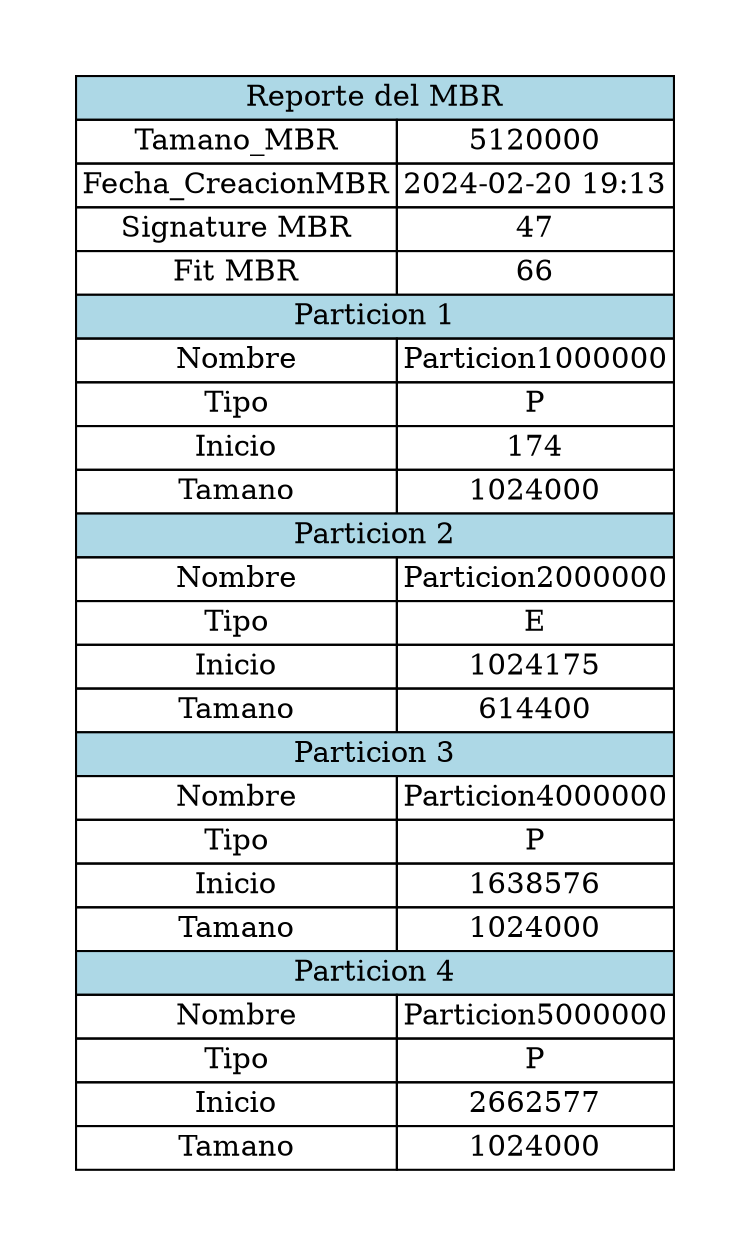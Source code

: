 digraph { graph [pad="0.5", nodesep="0.5", ranksep="2", splines="ortho"];node [shape=plain]rankdir=LR;Foo [label=<<table border="0" cellborder="1" cellspacing="0"><tr><td colspan="2" bgcolor="lightblue">Reporte del MBR</td></tr><tr><td>Tamano_MBR</td><td>5120000</td></tr><tr><td>Fecha_CreacionMBR</td><td>2024-02-20 19:13</td></tr><tr><td>Signature MBR</td><td>47</td></tr><tr><td>Fit MBR</td><td>66</td></tr><tr><td colspan="2" bgcolor="lightblue">Particion 1</td></tr><tr><td>Nombre</td><td>Particion1000000</td></tr><tr><td>Tipo</td><td>P</td></tr><tr><td>Inicio</td><td>174</td></tr><tr><td>Tamano</td><td>1024000</td></tr><tr><td colspan="2" bgcolor="lightblue">Particion 2</td></tr><tr><td>Nombre</td><td>Particion2000000</td></tr><tr><td>Tipo</td><td>E</td></tr><tr><td>Inicio</td><td>1024175</td></tr><tr><td>Tamano</td><td>614400</td></tr><tr><td colspan="2" bgcolor="lightblue">Particion 3</td></tr><tr><td>Nombre</td><td>Particion4000000</td></tr><tr><td>Tipo</td><td>P</td></tr><tr><td>Inicio</td><td>1638576</td></tr><tr><td>Tamano</td><td>1024000</td></tr><tr><td colspan="2" bgcolor="lightblue">Particion 4</td></tr><tr><td>Nombre</td><td>Particion5000000</td></tr><tr><td>Tipo</td><td>P</td></tr><tr><td>Inicio</td><td>2662577</td></tr><tr><td>Tamano</td><td>1024000</td></tr></table>>];}